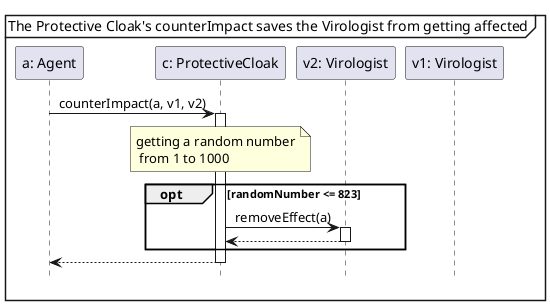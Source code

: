 @startuml
'https://plantuml.com/sequence-diagram
hide footbox
skinparam sequenceMessageAlign center
mainframe The Protective Cloak's counterImpact saves the Virologist from getting affected

participant "a: Agent" as a
participant "c: ProtectiveCloak" as c
participant "v2: Virologist" as v2
participant "v1: Virologist" as v1

a -> c ++: counterImpact(a, v1, v2)
    note over c :getting a random number\n from 1 to 1000
    opt randomNumber <= 823
        c -> v2 ++: removeEffect(a)
        return
    end
return
@enduml
